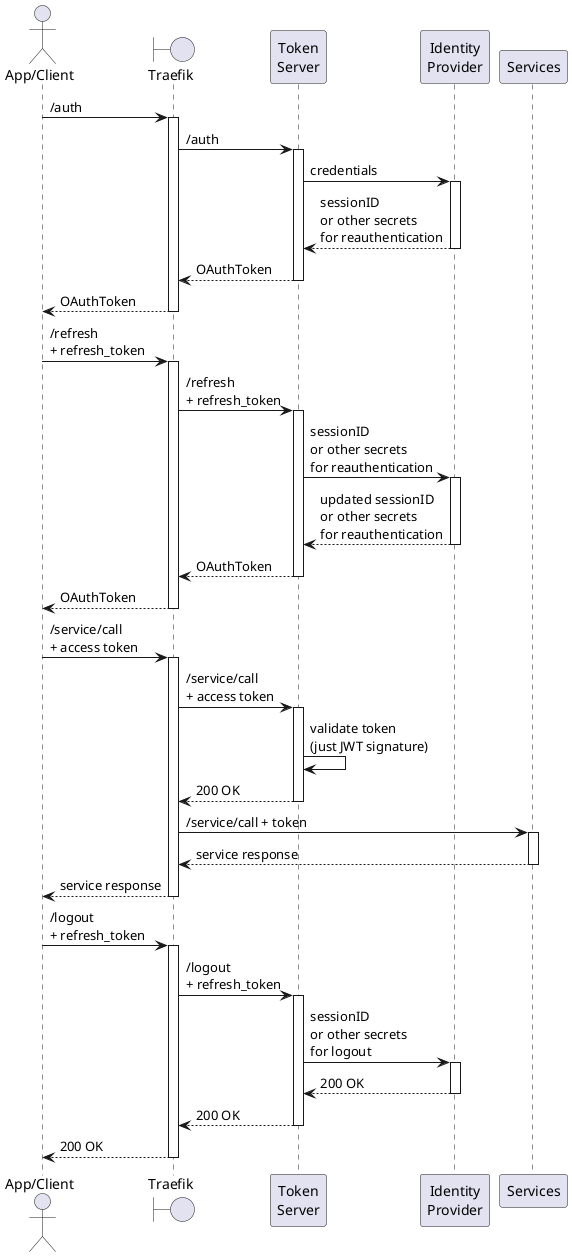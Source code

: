 @startuml

actor "App/Client" as app
boundary "Traefik" as traefik
participant "Token\nServer" as auth
participant "Identity\nProvider" as ip
participant "Services" as services

app -> traefik ++: /auth
traefik -> auth ++ : /auth
auth -> ip ++ : credentials
return sessionID\nor other secrets\nfor reauthentication
return OAuthToken
return OAuthToken

app -> traefik ++: /refresh\n+ refresh_token
traefik -> auth ++ : /refresh\n+ refresh_token
auth -> ip ++ : sessionID\nor other secrets\nfor reauthentication
return updated sessionID\nor other secrets\nfor reauthentication
return OAuthToken
return OAuthToken

app -> traefik ++: /service/call\n+ access token
traefik -> auth ++ : /service/call\n+ access token
auth -> auth : validate token\n(just JWT signature)
return 200 OK
traefik -> services ++ : /service/call + token
return service response
return service response

app -> traefik ++: /logout\n+ refresh_token
traefik -> auth ++ : /logout\n+ refresh_token
auth -> ip ++ : sessionID\nor other secrets\nfor logout
return 200 OK
return 200 OK
return 200 OK


@enduml